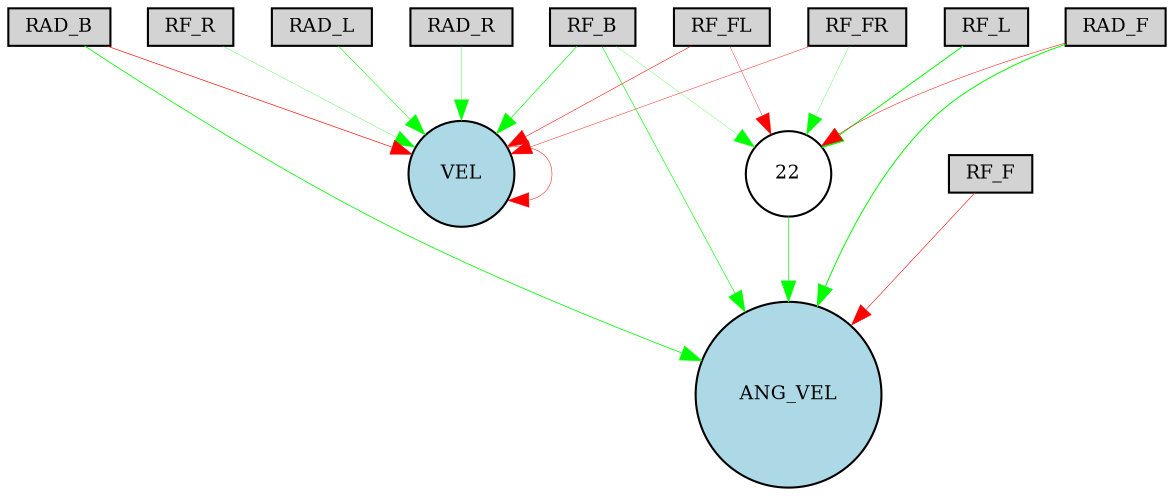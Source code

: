 digraph {
	node [fontsize=9 height=0.2 shape=circle width=0.2]
	RF_R [fillcolor=lightgray shape=box style=filled]
	RF_FR [fillcolor=lightgray shape=box style=filled]
	RF_F [fillcolor=lightgray shape=box style=filled]
	RF_FL [fillcolor=lightgray shape=box style=filled]
	RF_L [fillcolor=lightgray shape=box style=filled]
	RF_B [fillcolor=lightgray shape=box style=filled]
	RAD_F [fillcolor=lightgray shape=box style=filled]
	RAD_L [fillcolor=lightgray shape=box style=filled]
	RAD_B [fillcolor=lightgray shape=box style=filled]
	RAD_R [fillcolor=lightgray shape=box style=filled]
	ANG_VEL [fillcolor=lightblue style=filled]
	VEL [fillcolor=lightblue style=filled]
	22 [fillcolor=white style=filled]
	RF_FR -> 22 [color=green penwidth=0.13379364647478278 style=solid]
	RF_FL -> 22 [color=red penwidth=0.17364478746230355 style=solid]
	VEL -> VEL [color=red penwidth=0.22987002626054476 style=solid]
	RAD_B -> VEL [color=red penwidth=0.30862842095552956 style=solid]
	RF_L -> 22 [color=green penwidth=0.4708002060917351 style=solid]
	RF_R -> VEL [color=green penwidth=0.138024263030658 style=solid]
	RF_B -> 22 [color=green penwidth=0.1268701163402423 style=solid]
	RAD_B -> ANG_VEL [color=green penwidth=0.38446616370179154 style=solid]
	RF_FL -> VEL [color=red penwidth=0.25425172060292905 style=solid]
	RAD_R -> VEL [color=green penwidth=0.16743873369332796 style=solid]
	RF_FR -> VEL [color=red penwidth=0.20114951395453234 style=solid]
	RF_F -> ANG_VEL [color=red penwidth=0.275784082511497 style=solid]
	RAD_F -> 22 [color=red penwidth=0.2330435971792844 style=solid]
	RF_B -> ANG_VEL [color=green penwidth=0.3019665947217126 style=solid]
	RAD_L -> VEL [color=green penwidth=0.2544468624722438 style=solid]
	RAD_F -> ANG_VEL [color=green penwidth=0.47511891092643355 style=solid]
	22 -> ANG_VEL [color=green penwidth=0.3271403055899298 style=solid]
	RF_B -> VEL [color=green penwidth=0.31867665578182136 style=solid]
}
